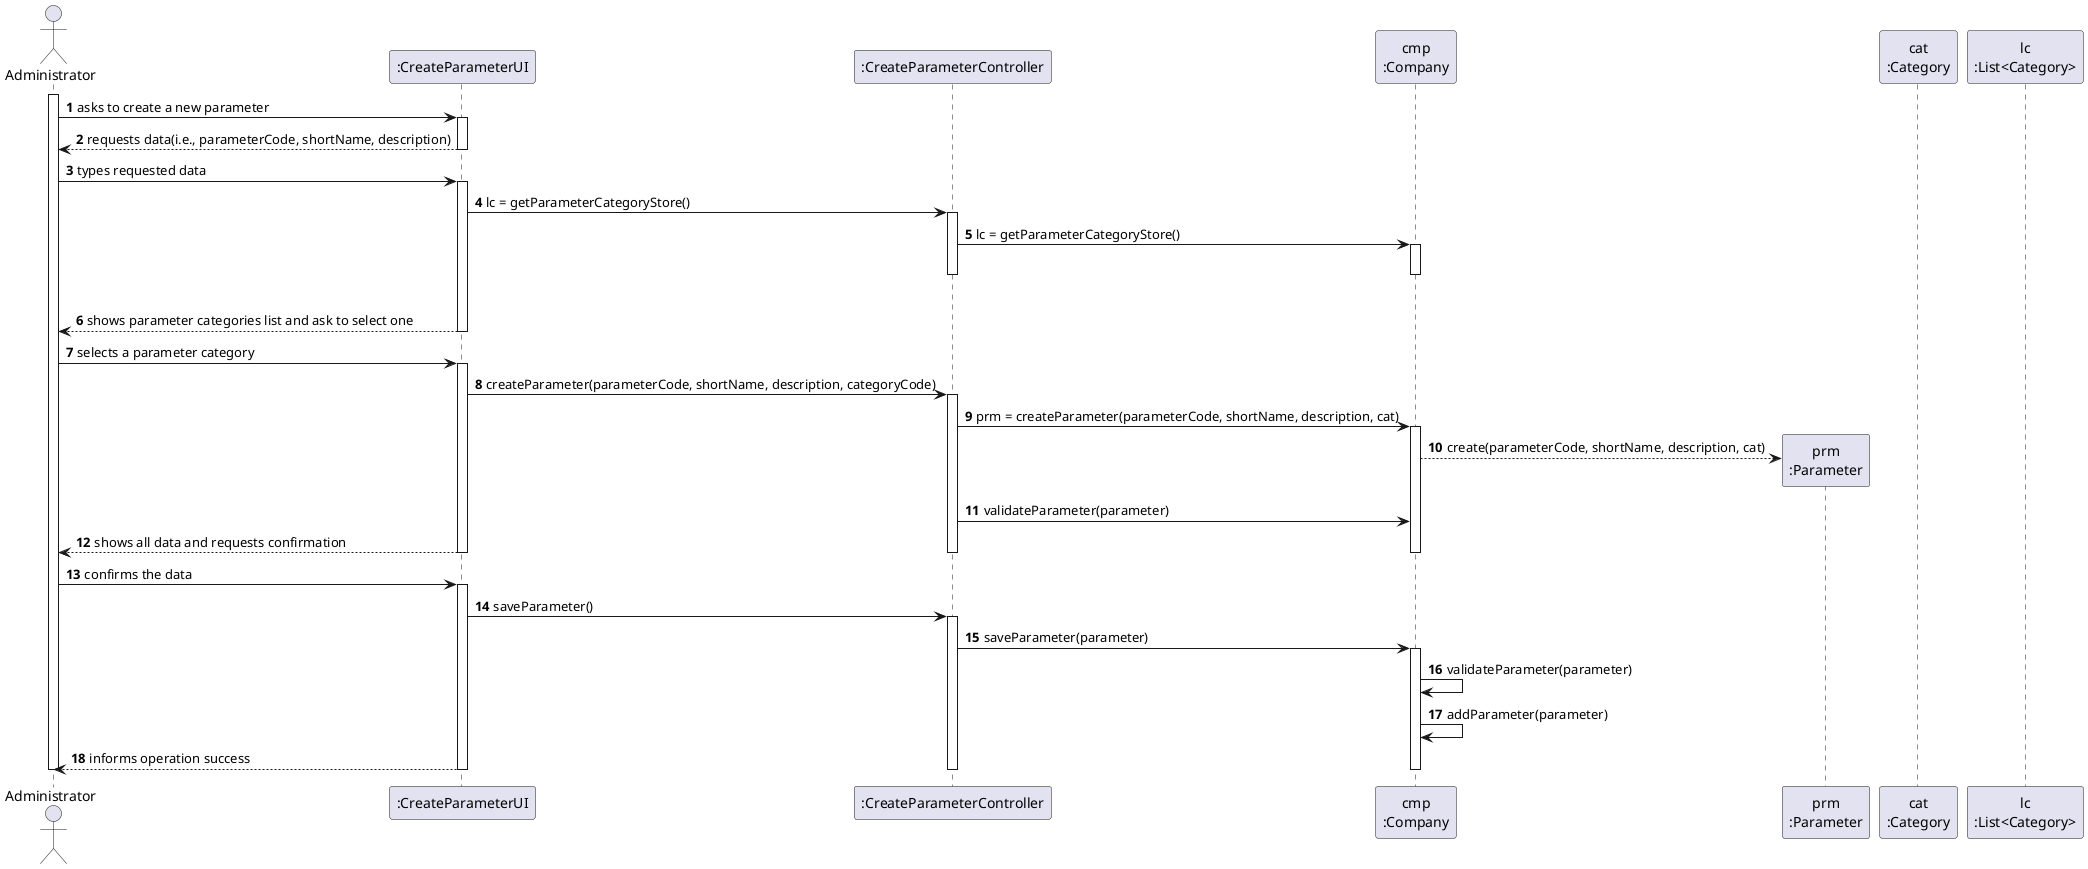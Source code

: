 @startuml
autonumber
'hide footbox
actor "Administrator" as ADM

participant ":CreateParameterUI" as UI
participant ":CreateParameterController" as CTRL
'participant "ApplicationPOT" as _APP
'participant "app\n:ApplicationPOT" as APP
'participant "session\n:UserSession" as SESSION
participant "cmp\n:Company" as CMP
'participant ":Platform" as PLAT
participant "prm\n:Parameter" as PRM
participant "cat\n:Category" as CAT
participant "lc\n:List<Category>" as LIST_CAT

activate ADM
ADM -> UI : asks to create a new parameter
activate UI
UI --> ADM : requests data(i.e., parameterCode, shortName, description)
deactivate UI

ADM -> UI : types requested data
activate UI

UI -> CTRL : lc = getParameterCategoryStore()
activate CTRL

CTRL -> CMP : lc = getParameterCategoryStore()
activate CMP
|||
deactivate CMP
deactivate CTRL

UI --> ADM : shows parameter categories list and ask to select one
deactivate CMP
deactivate UI

ADM -> UI : selects a parameter category
activate UI

UI -> CTRL : createParameter(parameterCode, shortName, description, categoryCode)
activate CTRL

'CTRL -> CMP : cat = getCategoryByCode(code)
'activate CMP
'|||
'deactivate CMP

'CTRL -> _APP: app = getInstance()
'activate _APP
'|||
'deactivate _APP

'CTRL -> APP: session = getCurrentSession()
'activate APP
'|||
'deactivate APP

CTRL -> CMP: prm = createParameter(parameterCode, shortName, description, cat)
activate CMP

CMP --> PRM**: create(parameterCode, shortName, description, cat)
CTRL -> CMP: validateParameter(parameter)

'CTRL --> UI: result

UI --> ADM: shows all data and requests confirmation
deactivate CMP
'deactivate PLAT
deactivate CTRL
deactivate UI

ADM -> UI : confirms the data
activate UI
UI -> CTRL : saveParameter()
activate CTRL

CTRL -> CMP : saveParameter(parameter)
activate CMP

CMP -> CMP: validateParameter(parameter)
CMP -> CMP: addParameter(parameter)

'CTRL --> UI: result

UI --> ADM : informs operation success
deactivate CMP
deactivate CTRL
deactivate UI

deactivate ADM

@enduml